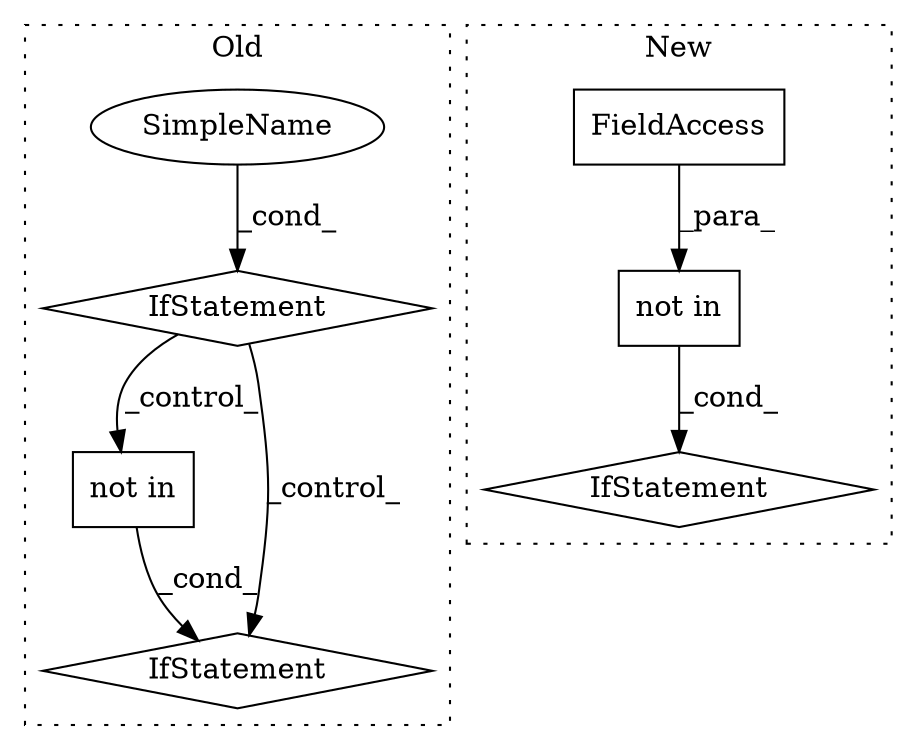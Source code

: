 digraph G {
subgraph cluster0 {
1 [label="not in" a="108" s="2548" l="35" shape="box"];
3 [label="IfStatement" a="25" s="2536,2583" l="12,2" shape="diamond"];
6 [label="SimpleName" a="42" s="" l="" shape="ellipse"];
7 [label="IfStatement" a="25" s="2127,2152" l="4,2" shape="diamond"];
label = "Old";
style="dotted";
}
subgraph cluster1 {
2 [label="not in" a="108" s="1955" l="84" shape="box"];
4 [label="IfStatement" a="25" s="1941,2039" l="14,3" shape="diamond"];
5 [label="FieldAccess" a="22" s="1955" l="14" shape="box"];
label = "New";
style="dotted";
}
1 -> 3 [label="_cond_"];
2 -> 4 [label="_cond_"];
5 -> 2 [label="_para_"];
6 -> 7 [label="_cond_"];
7 -> 1 [label="_control_"];
7 -> 3 [label="_control_"];
}